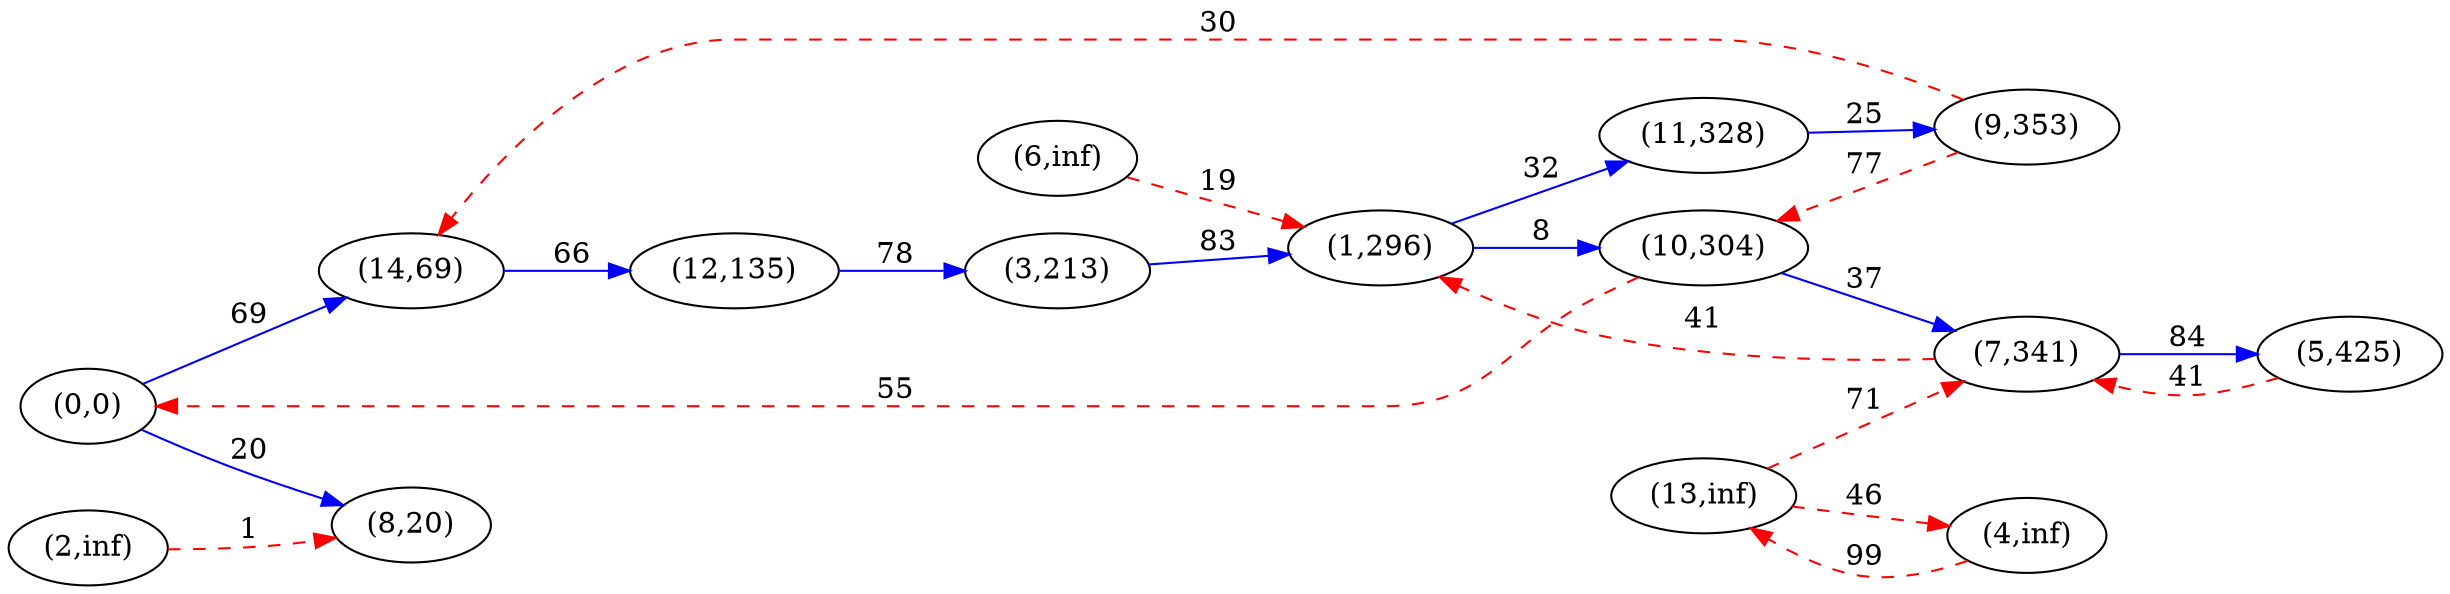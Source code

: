 digraph G {
ranksep = "equally";
rankdir = LR;
{rank = same; "(0,0)"; };
{rank = same; "(14,69)"; "(8,20)"; };
{rank = same; "(12,135)"; };
{rank = same; "(3,213)"; };
{rank = same; "(1,296)"; };
{rank = same; "(10,304)"; "(11,328)"; };
{rank = same; "(7,341)"; "(9,353)"; };
{rank = same; "(5,425)"; };
{rank = same; };
{rank = same; "(2,inf)"; };
{rank = same; };
{rank = same; "(4,inf)"; };
{rank = same; "(13,inf)"; };
{rank = same; };
{rank = same; "(6,inf)"; };
{rank = same; };
"(0,0)"->"(14,69)"[label="69" color = "blue"];
"(0,0)"->"(8,20)"[label="20" color = "blue"];
"(14,69)"->"(12,135)"[label="66" color = "blue"];
"(8,20)"
"(12,135)"->"(3,213)"[label="78" color = "blue"];
"(3,213)"->"(1,296)"[label="83" color = "blue"];
"(1,296)"->"(10,304)"[label="8" color = "blue"];
"(1,296)"->"(11,328)"[label="32" color = "blue"];
"(10,304)"->"(7,341)"[label="37" color = "blue"];
"(10,304)"->"(0,0)"[label="55" color = "red" style = "dashed" ];
"(11,328)"->"(9,353)"[label="25" color = "blue"];
"(7,341)"->"(5,425)"[label="84" color = "blue"];
"(7,341)"->"(1,296)"[label="41" color = "red" style = "dashed" ];
"(9,353)"->"(10,304)"[label="77" color = "red" style = "dashed" ];
"(9,353)"->"(14,69)"[label="30" color = "red" style = "dashed" ];
"(5,425)"->"(7,341)"[label="41" color = "red" style = "dashed" ];
"(2,inf)"->"(8,20)"[label="1" color = "red" style = "dashed" ];
"(4,inf)"->"(13,inf)"[label="99" color = "red" style = "dashed" ];
"(13,inf)"->"(4,inf)"[label="46" color = "red" style = "dashed" ];
"(13,inf)"->"(7,341)"[label="71" color = "red" style = "dashed" ];
"(6,inf)"->"(1,296)"[label="19" color = "red" style = "dashed" ];
}
